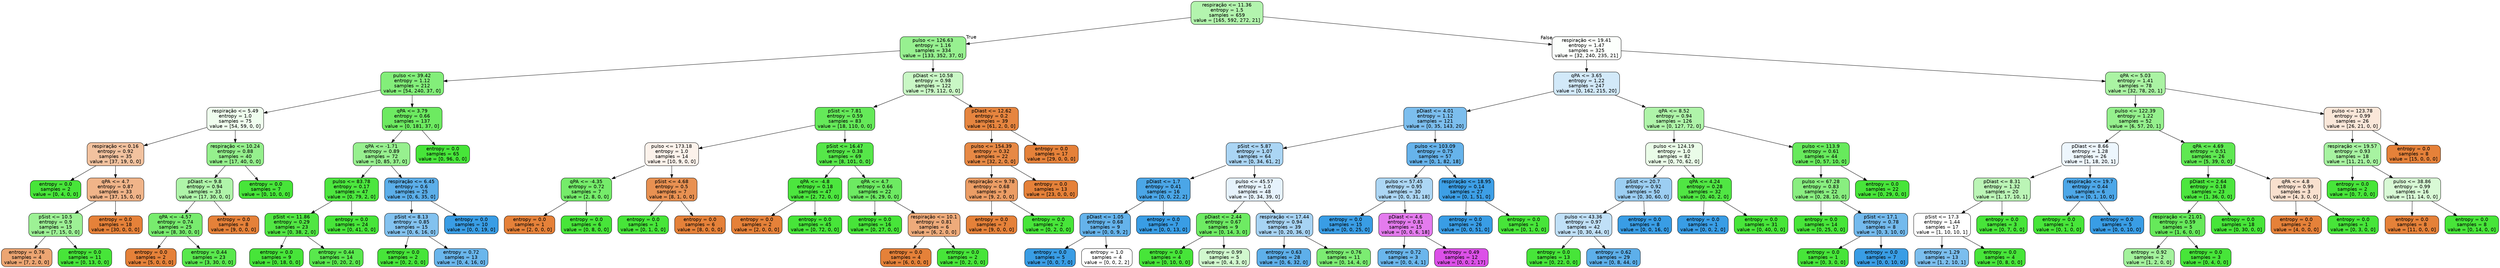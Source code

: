 digraph Tree {
node [shape=box, style="filled, rounded", color="black", fontname="helvetica"] ;
edge [fontname="helvetica"] ;
0 [label="respiração <= 11.36\nentropy = 1.5\nsamples = 659\nvalue = [165, 592, 272, 21]", fillcolor="#b3f4ae"] ;
1 [label="pulso <= 126.63\nentropy = 1.16\nsamples = 334\nvalue = [133, 352, 37, 0]", fillcolor="#97f090"] ;
0 -> 1 [labeldistance=2.5, labelangle=45, headlabel="True"] ;
2 [label="pulso <= 39.42\nentropy = 1.12\nsamples = 212\nvalue = [54, 240, 37, 0]", fillcolor="#83ee7a"] ;
1 -> 2 ;
3 [label="respiração <= 5.49\nentropy = 1.0\nsamples = 75\nvalue = [54, 59, 0, 0]", fillcolor="#effdee"] ;
2 -> 3 ;
4 [label="respiração <= 0.16\nentropy = 0.92\nsamples = 35\nvalue = [37, 19, 0, 0]", fillcolor="#f2c29f"] ;
3 -> 4 ;
5 [label="entropy = 0.0\nsamples = 2\nvalue = [0, 4, 0, 0]", fillcolor="#47e539"] ;
4 -> 5 ;
6 [label="qPA <= 4.7\nentropy = 0.87\nsamples = 33\nvalue = [37, 15, 0, 0]", fillcolor="#f0b489"] ;
4 -> 6 ;
7 [label="pSist <= 10.5\nentropy = 0.9\nsamples = 15\nvalue = [7, 15, 0, 0]", fillcolor="#9df195"] ;
6 -> 7 ;
8 [label="entropy = 0.76\nsamples = 4\nvalue = [7, 2, 0, 0]", fillcolor="#eca572"] ;
7 -> 8 ;
9 [label="entropy = 0.0\nsamples = 11\nvalue = [0, 13, 0, 0]", fillcolor="#47e539"] ;
7 -> 9 ;
10 [label="entropy = 0.0\nsamples = 18\nvalue = [30, 0, 0, 0]", fillcolor="#e58139"] ;
6 -> 10 ;
11 [label="respiração <= 10.24\nentropy = 0.88\nsamples = 40\nvalue = [17, 40, 0, 0]", fillcolor="#95f08d"] ;
3 -> 11 ;
12 [label="pDiast <= 9.8\nentropy = 0.94\nsamples = 33\nvalue = [17, 30, 0, 0]", fillcolor="#aff4a9"] ;
11 -> 12 ;
13 [label="qPA <= -4.57\nentropy = 0.74\nsamples = 25\nvalue = [8, 30, 0, 0]", fillcolor="#78ec6e"] ;
12 -> 13 ;
14 [label="entropy = 0.0\nsamples = 2\nvalue = [5, 0, 0, 0]", fillcolor="#e58139"] ;
13 -> 14 ;
15 [label="entropy = 0.44\nsamples = 23\nvalue = [3, 30, 0, 0]", fillcolor="#59e84d"] ;
13 -> 15 ;
16 [label="entropy = 0.0\nsamples = 8\nvalue = [9, 0, 0, 0]", fillcolor="#e58139"] ;
12 -> 16 ;
17 [label="entropy = 0.0\nsamples = 7\nvalue = [0, 10, 0, 0]", fillcolor="#47e539"] ;
11 -> 17 ;
18 [label="qPA <= 3.79\nentropy = 0.66\nsamples = 137\nvalue = [0, 181, 37, 0]", fillcolor="#6dea61"] ;
2 -> 18 ;
19 [label="qPA <= -1.71\nentropy = 0.89\nsamples = 72\nvalue = [0, 85, 37, 0]", fillcolor="#97f08f"] ;
18 -> 19 ;
20 [label="pulso <= 83.78\nentropy = 0.17\nsamples = 47\nvalue = [0, 79, 2, 0]", fillcolor="#4ce63e"] ;
19 -> 20 ;
21 [label="pSist <= 11.86\nentropy = 0.29\nsamples = 23\nvalue = [0, 38, 2, 0]", fillcolor="#51e643"] ;
20 -> 21 ;
22 [label="entropy = 0.0\nsamples = 9\nvalue = [0, 18, 0, 0]", fillcolor="#47e539"] ;
21 -> 22 ;
23 [label="entropy = 0.44\nsamples = 14\nvalue = [0, 20, 2, 0]", fillcolor="#59e84d"] ;
21 -> 23 ;
24 [label="entropy = 0.0\nsamples = 24\nvalue = [0, 41, 0, 0]", fillcolor="#47e539"] ;
20 -> 24 ;
25 [label="respiração <= 6.45\nentropy = 0.6\nsamples = 25\nvalue = [0, 6, 35, 0]", fillcolor="#5baee9"] ;
19 -> 25 ;
26 [label="pSist <= 8.13\nentropy = 0.85\nsamples = 15\nvalue = [0, 6, 16, 0]", fillcolor="#83c2ef"] ;
25 -> 26 ;
27 [label="entropy = 0.0\nsamples = 2\nvalue = [0, 2, 0, 0]", fillcolor="#47e539"] ;
26 -> 27 ;
28 [label="entropy = 0.72\nsamples = 13\nvalue = [0, 4, 16, 0]", fillcolor="#6ab6ec"] ;
26 -> 28 ;
29 [label="entropy = 0.0\nsamples = 10\nvalue = [0, 0, 19, 0]", fillcolor="#399de5"] ;
25 -> 29 ;
30 [label="entropy = 0.0\nsamples = 65\nvalue = [0, 96, 0, 0]", fillcolor="#47e539"] ;
18 -> 30 ;
31 [label="pDiast <= 10.58\nentropy = 0.98\nsamples = 122\nvalue = [79, 112, 0, 0]", fillcolor="#c9f7c5"] ;
1 -> 31 ;
32 [label="pSist <= 7.81\nentropy = 0.59\nsamples = 83\nvalue = [18, 110, 0, 0]", fillcolor="#65e959"] ;
31 -> 32 ;
33 [label="pulso <= 173.18\nentropy = 1.0\nsamples = 14\nvalue = [10, 9, 0, 0]", fillcolor="#fcf2eb"] ;
32 -> 33 ;
34 [label="qPA <= -4.35\nentropy = 0.72\nsamples = 7\nvalue = [2, 8, 0, 0]", fillcolor="#75ec6a"] ;
33 -> 34 ;
35 [label="entropy = 0.0\nsamples = 1\nvalue = [2, 0, 0, 0]", fillcolor="#e58139"] ;
34 -> 35 ;
36 [label="entropy = 0.0\nsamples = 6\nvalue = [0, 8, 0, 0]", fillcolor="#47e539"] ;
34 -> 36 ;
37 [label="pSist <= 4.68\nentropy = 0.5\nsamples = 7\nvalue = [8, 1, 0, 0]", fillcolor="#e89152"] ;
33 -> 37 ;
38 [label="entropy = 0.0\nsamples = 1\nvalue = [0, 1, 0, 0]", fillcolor="#47e539"] ;
37 -> 38 ;
39 [label="entropy = 0.0\nsamples = 6\nvalue = [8, 0, 0, 0]", fillcolor="#e58139"] ;
37 -> 39 ;
40 [label="pSist <= 16.47\nentropy = 0.38\nsamples = 69\nvalue = [8, 101, 0, 0]", fillcolor="#56e749"] ;
32 -> 40 ;
41 [label="qPA <= -4.8\nentropy = 0.18\nsamples = 47\nvalue = [2, 72, 0, 0]", fillcolor="#4ce63e"] ;
40 -> 41 ;
42 [label="entropy = 0.0\nsamples = 2\nvalue = [2, 0, 0, 0]", fillcolor="#e58139"] ;
41 -> 42 ;
43 [label="entropy = 0.0\nsamples = 45\nvalue = [0, 72, 0, 0]", fillcolor="#47e539"] ;
41 -> 43 ;
44 [label="qPA <= 4.7\nentropy = 0.66\nsamples = 22\nvalue = [6, 29, 0, 0]", fillcolor="#6dea62"] ;
40 -> 44 ;
45 [label="entropy = 0.0\nsamples = 16\nvalue = [0, 27, 0, 0]", fillcolor="#47e539"] ;
44 -> 45 ;
46 [label="respiração <= 10.1\nentropy = 0.81\nsamples = 6\nvalue = [6, 2, 0, 0]", fillcolor="#eeab7b"] ;
44 -> 46 ;
47 [label="entropy = 0.0\nsamples = 4\nvalue = [6, 0, 0, 0]", fillcolor="#e58139"] ;
46 -> 47 ;
48 [label="entropy = 0.0\nsamples = 2\nvalue = [0, 2, 0, 0]", fillcolor="#47e539"] ;
46 -> 48 ;
49 [label="pDiast <= 12.62\nentropy = 0.2\nsamples = 39\nvalue = [61, 2, 0, 0]", fillcolor="#e6853f"] ;
31 -> 49 ;
50 [label="pulso <= 154.39\nentropy = 0.32\nsamples = 22\nvalue = [32, 2, 0, 0]", fillcolor="#e78945"] ;
49 -> 50 ;
51 [label="respiração <= 9.78\nentropy = 0.68\nsamples = 9\nvalue = [9, 2, 0, 0]", fillcolor="#eb9d65"] ;
50 -> 51 ;
52 [label="entropy = 0.0\nsamples = 7\nvalue = [9, 0, 0, 0]", fillcolor="#e58139"] ;
51 -> 52 ;
53 [label="entropy = 0.0\nsamples = 2\nvalue = [0, 2, 0, 0]", fillcolor="#47e539"] ;
51 -> 53 ;
54 [label="entropy = 0.0\nsamples = 13\nvalue = [23, 0, 0, 0]", fillcolor="#e58139"] ;
50 -> 54 ;
55 [label="entropy = 0.0\nsamples = 17\nvalue = [29, 0, 0, 0]", fillcolor="#e58139"] ;
49 -> 55 ;
56 [label="respiração <= 19.41\nentropy = 1.47\nsamples = 325\nvalue = [32, 240, 235, 21]", fillcolor="#fcfffc"] ;
0 -> 56 [labeldistance=2.5, labelangle=-45, headlabel="False"] ;
57 [label="qPA <= 3.65\nentropy = 1.22\nsamples = 247\nvalue = [0, 162, 215, 20]", fillcolor="#d2e9f9"] ;
56 -> 57 ;
58 [label="pDiast <= 4.01\nentropy = 1.12\nsamples = 121\nvalue = [0, 35, 143, 20]", fillcolor="#7cbeee"] ;
57 -> 58 ;
59 [label="pSist <= 5.87\nentropy = 1.07\nsamples = 64\nvalue = [0, 34, 61, 2]", fillcolor="#aad5f4"] ;
58 -> 59 ;
60 [label="pDiast <= 1.7\nentropy = 0.41\nsamples = 16\nvalue = [0, 0, 22, 2]", fillcolor="#4ba6e7"] ;
59 -> 60 ;
61 [label="pDiast <= 1.05\nentropy = 0.68\nsamples = 9\nvalue = [0, 0, 9, 2]", fillcolor="#65b3eb"] ;
60 -> 61 ;
62 [label="entropy = 0.0\nsamples = 5\nvalue = [0, 0, 7, 0]", fillcolor="#399de5"] ;
61 -> 62 ;
63 [label="entropy = 1.0\nsamples = 4\nvalue = [0, 0, 2, 2]", fillcolor="#ffffff"] ;
61 -> 63 ;
64 [label="entropy = 0.0\nsamples = 7\nvalue = [0, 0, 13, 0]", fillcolor="#399de5"] ;
60 -> 64 ;
65 [label="pulso <= 45.57\nentropy = 1.0\nsamples = 48\nvalue = [0, 34, 39, 0]", fillcolor="#e6f2fc"] ;
59 -> 65 ;
66 [label="pDiast <= 2.44\nentropy = 0.67\nsamples = 9\nvalue = [0, 14, 3, 0]", fillcolor="#6eeb63"] ;
65 -> 66 ;
67 [label="entropy = 0.0\nsamples = 4\nvalue = [0, 10, 0, 0]", fillcolor="#47e539"] ;
66 -> 67 ;
68 [label="entropy = 0.99\nsamples = 5\nvalue = [0, 4, 3, 0]", fillcolor="#d1f8ce"] ;
66 -> 68 ;
69 [label="respiração <= 17.44\nentropy = 0.94\nsamples = 39\nvalue = [0, 20, 36, 0]", fillcolor="#a7d3f3"] ;
65 -> 69 ;
70 [label="entropy = 0.63\nsamples = 28\nvalue = [0, 6, 32, 0]", fillcolor="#5eafea"] ;
69 -> 70 ;
71 [label="entropy = 0.76\nsamples = 11\nvalue = [0, 14, 4, 0]", fillcolor="#7cec72"] ;
69 -> 71 ;
72 [label="pulso <= 103.09\nentropy = 0.75\nsamples = 57\nvalue = [0, 1, 82, 18]", fillcolor="#66b3eb"] ;
58 -> 72 ;
73 [label="pulso <= 57.45\nentropy = 0.95\nsamples = 30\nvalue = [0, 0, 31, 18]", fillcolor="#acd6f4"] ;
72 -> 73 ;
74 [label="entropy = 0.0\nsamples = 15\nvalue = [0, 0, 25, 0]", fillcolor="#399de5"] ;
73 -> 74 ;
75 [label="pDiast <= 4.6\nentropy = 0.81\nsamples = 15\nvalue = [0, 0, 6, 18]", fillcolor="#e47bee"] ;
73 -> 75 ;
76 [label="entropy = 0.72\nsamples = 3\nvalue = [0, 0, 4, 1]", fillcolor="#6ab6ec"] ;
75 -> 76 ;
77 [label="entropy = 0.49\nsamples = 12\nvalue = [0, 0, 2, 17]", fillcolor="#dc50e8"] ;
75 -> 77 ;
78 [label="respiração <= 18.95\nentropy = 0.14\nsamples = 27\nvalue = [0, 1, 51, 0]", fillcolor="#3d9fe6"] ;
72 -> 78 ;
79 [label="entropy = 0.0\nsamples = 26\nvalue = [0, 0, 51, 0]", fillcolor="#399de5"] ;
78 -> 79 ;
80 [label="entropy = 0.0\nsamples = 1\nvalue = [0, 1, 0, 0]", fillcolor="#47e539"] ;
78 -> 80 ;
81 [label="qPA <= 8.52\nentropy = 0.94\nsamples = 126\nvalue = [0, 127, 72, 0]", fillcolor="#aff4a9"] ;
57 -> 81 ;
82 [label="pulso <= 124.19\nentropy = 1.0\nsamples = 82\nvalue = [0, 70, 62, 0]", fillcolor="#eafce8"] ;
81 -> 82 ;
83 [label="pSist <= 20.7\nentropy = 0.92\nsamples = 50\nvalue = [0, 30, 60, 0]", fillcolor="#9ccef2"] ;
82 -> 83 ;
84 [label="pulso <= 43.36\nentropy = 0.97\nsamples = 42\nvalue = [0, 30, 44, 0]", fillcolor="#c0e0f7"] ;
83 -> 84 ;
85 [label="entropy = 0.0\nsamples = 13\nvalue = [0, 22, 0, 0]", fillcolor="#47e539"] ;
84 -> 85 ;
86 [label="entropy = 0.62\nsamples = 29\nvalue = [0, 8, 44, 0]", fillcolor="#5dafea"] ;
84 -> 86 ;
87 [label="entropy = 0.0\nsamples = 8\nvalue = [0, 0, 16, 0]", fillcolor="#399de5"] ;
83 -> 87 ;
88 [label="qPA <= 4.24\nentropy = 0.28\nsamples = 32\nvalue = [0, 40, 2, 0]", fillcolor="#50e643"] ;
82 -> 88 ;
89 [label="entropy = 0.0\nsamples = 1\nvalue = [0, 0, 2, 0]", fillcolor="#399de5"] ;
88 -> 89 ;
90 [label="entropy = 0.0\nsamples = 31\nvalue = [0, 40, 0, 0]", fillcolor="#47e539"] ;
88 -> 90 ;
91 [label="pulso <= 113.9\nentropy = 0.61\nsamples = 44\nvalue = [0, 57, 10, 0]", fillcolor="#67ea5c"] ;
81 -> 91 ;
92 [label="pulso <= 67.28\nentropy = 0.83\nsamples = 22\nvalue = [0, 28, 10, 0]", fillcolor="#89ee80"] ;
91 -> 92 ;
93 [label="entropy = 0.0\nsamples = 14\nvalue = [0, 25, 0, 0]", fillcolor="#47e539"] ;
92 -> 93 ;
94 [label="pSist <= 17.1\nentropy = 0.78\nsamples = 8\nvalue = [0, 3, 10, 0]", fillcolor="#74baed"] ;
92 -> 94 ;
95 [label="entropy = 0.0\nsamples = 1\nvalue = [0, 3, 0, 0]", fillcolor="#47e539"] ;
94 -> 95 ;
96 [label="entropy = 0.0\nsamples = 7\nvalue = [0, 0, 10, 0]", fillcolor="#399de5"] ;
94 -> 96 ;
97 [label="entropy = 0.0\nsamples = 22\nvalue = [0, 29, 0, 0]", fillcolor="#47e539"] ;
91 -> 97 ;
98 [label="qPA <= 5.03\nentropy = 1.41\nsamples = 78\nvalue = [32, 78, 20, 1]", fillcolor="#aaf3a3"] ;
56 -> 98 ;
99 [label="pulso <= 122.39\nentropy = 1.22\nsamples = 52\nvalue = [6, 57, 20, 1]", fillcolor="#95f08d"] ;
98 -> 99 ;
100 [label="pDiast <= 8.66\nentropy = 1.28\nsamples = 26\nvalue = [1, 18, 20, 1]", fillcolor="#edf6fd"] ;
99 -> 100 ;
101 [label="pDiast <= 8.31\nentropy = 1.32\nsamples = 20\nvalue = [1, 17, 10, 1]", fillcolor="#bbf5b6"] ;
100 -> 101 ;
102 [label="pSist <= 17.3\nentropy = 1.44\nsamples = 17\nvalue = [1, 10, 10, 1]", fillcolor="#ffffff"] ;
101 -> 102 ;
103 [label="entropy = 1.29\nsamples = 13\nvalue = [1, 2, 10, 1]", fillcolor="#7bbeee"] ;
102 -> 103 ;
104 [label="entropy = 0.0\nsamples = 4\nvalue = [0, 8, 0, 0]", fillcolor="#47e539"] ;
102 -> 104 ;
105 [label="entropy = 0.0\nsamples = 3\nvalue = [0, 7, 0, 0]", fillcolor="#47e539"] ;
101 -> 105 ;
106 [label="respiração <= 19.7\nentropy = 0.44\nsamples = 6\nvalue = [0, 1, 10, 0]", fillcolor="#4da7e8"] ;
100 -> 106 ;
107 [label="entropy = 0.0\nsamples = 1\nvalue = [0, 1, 0, 0]", fillcolor="#47e539"] ;
106 -> 107 ;
108 [label="entropy = 0.0\nsamples = 5\nvalue = [0, 0, 10, 0]", fillcolor="#399de5"] ;
106 -> 108 ;
109 [label="qPA <= 4.69\nentropy = 0.51\nsamples = 26\nvalue = [5, 39, 0, 0]", fillcolor="#5fe852"] ;
99 -> 109 ;
110 [label="pDiast <= 2.64\nentropy = 0.18\nsamples = 23\nvalue = [1, 36, 0, 0]", fillcolor="#4ce63e"] ;
109 -> 110 ;
111 [label="respiração <= 21.01\nentropy = 0.59\nsamples = 5\nvalue = [1, 6, 0, 0]", fillcolor="#66e95a"] ;
110 -> 111 ;
112 [label="entropy = 0.92\nsamples = 2\nvalue = [1, 2, 0, 0]", fillcolor="#a3f29c"] ;
111 -> 112 ;
113 [label="entropy = 0.0\nsamples = 3\nvalue = [0, 4, 0, 0]", fillcolor="#47e539"] ;
111 -> 113 ;
114 [label="entropy = 0.0\nsamples = 18\nvalue = [0, 30, 0, 0]", fillcolor="#47e539"] ;
110 -> 114 ;
115 [label="qPA <= 4.8\nentropy = 0.99\nsamples = 3\nvalue = [4, 3, 0, 0]", fillcolor="#f8e0ce"] ;
109 -> 115 ;
116 [label="entropy = 0.0\nsamples = 2\nvalue = [4, 0, 0, 0]", fillcolor="#e58139"] ;
115 -> 116 ;
117 [label="entropy = 0.0\nsamples = 1\nvalue = [0, 3, 0, 0]", fillcolor="#47e539"] ;
115 -> 117 ;
118 [label="pulso <= 123.78\nentropy = 0.99\nsamples = 26\nvalue = [26, 21, 0, 0]", fillcolor="#fae7d9"] ;
98 -> 118 ;
119 [label="respiração <= 19.57\nentropy = 0.93\nsamples = 18\nvalue = [11, 21, 0, 0]", fillcolor="#a7f3a1"] ;
118 -> 119 ;
120 [label="entropy = 0.0\nsamples = 2\nvalue = [0, 7, 0, 0]", fillcolor="#47e539"] ;
119 -> 120 ;
121 [label="pulso <= 38.86\nentropy = 0.99\nsamples = 16\nvalue = [11, 14, 0, 0]", fillcolor="#d8f9d5"] ;
119 -> 121 ;
122 [label="entropy = 0.0\nsamples = 8\nvalue = [11, 0, 0, 0]", fillcolor="#e58139"] ;
121 -> 122 ;
123 [label="entropy = 0.0\nsamples = 8\nvalue = [0, 14, 0, 0]", fillcolor="#47e539"] ;
121 -> 123 ;
124 [label="entropy = 0.0\nsamples = 8\nvalue = [15, 0, 0, 0]", fillcolor="#e58139"] ;
118 -> 124 ;
}